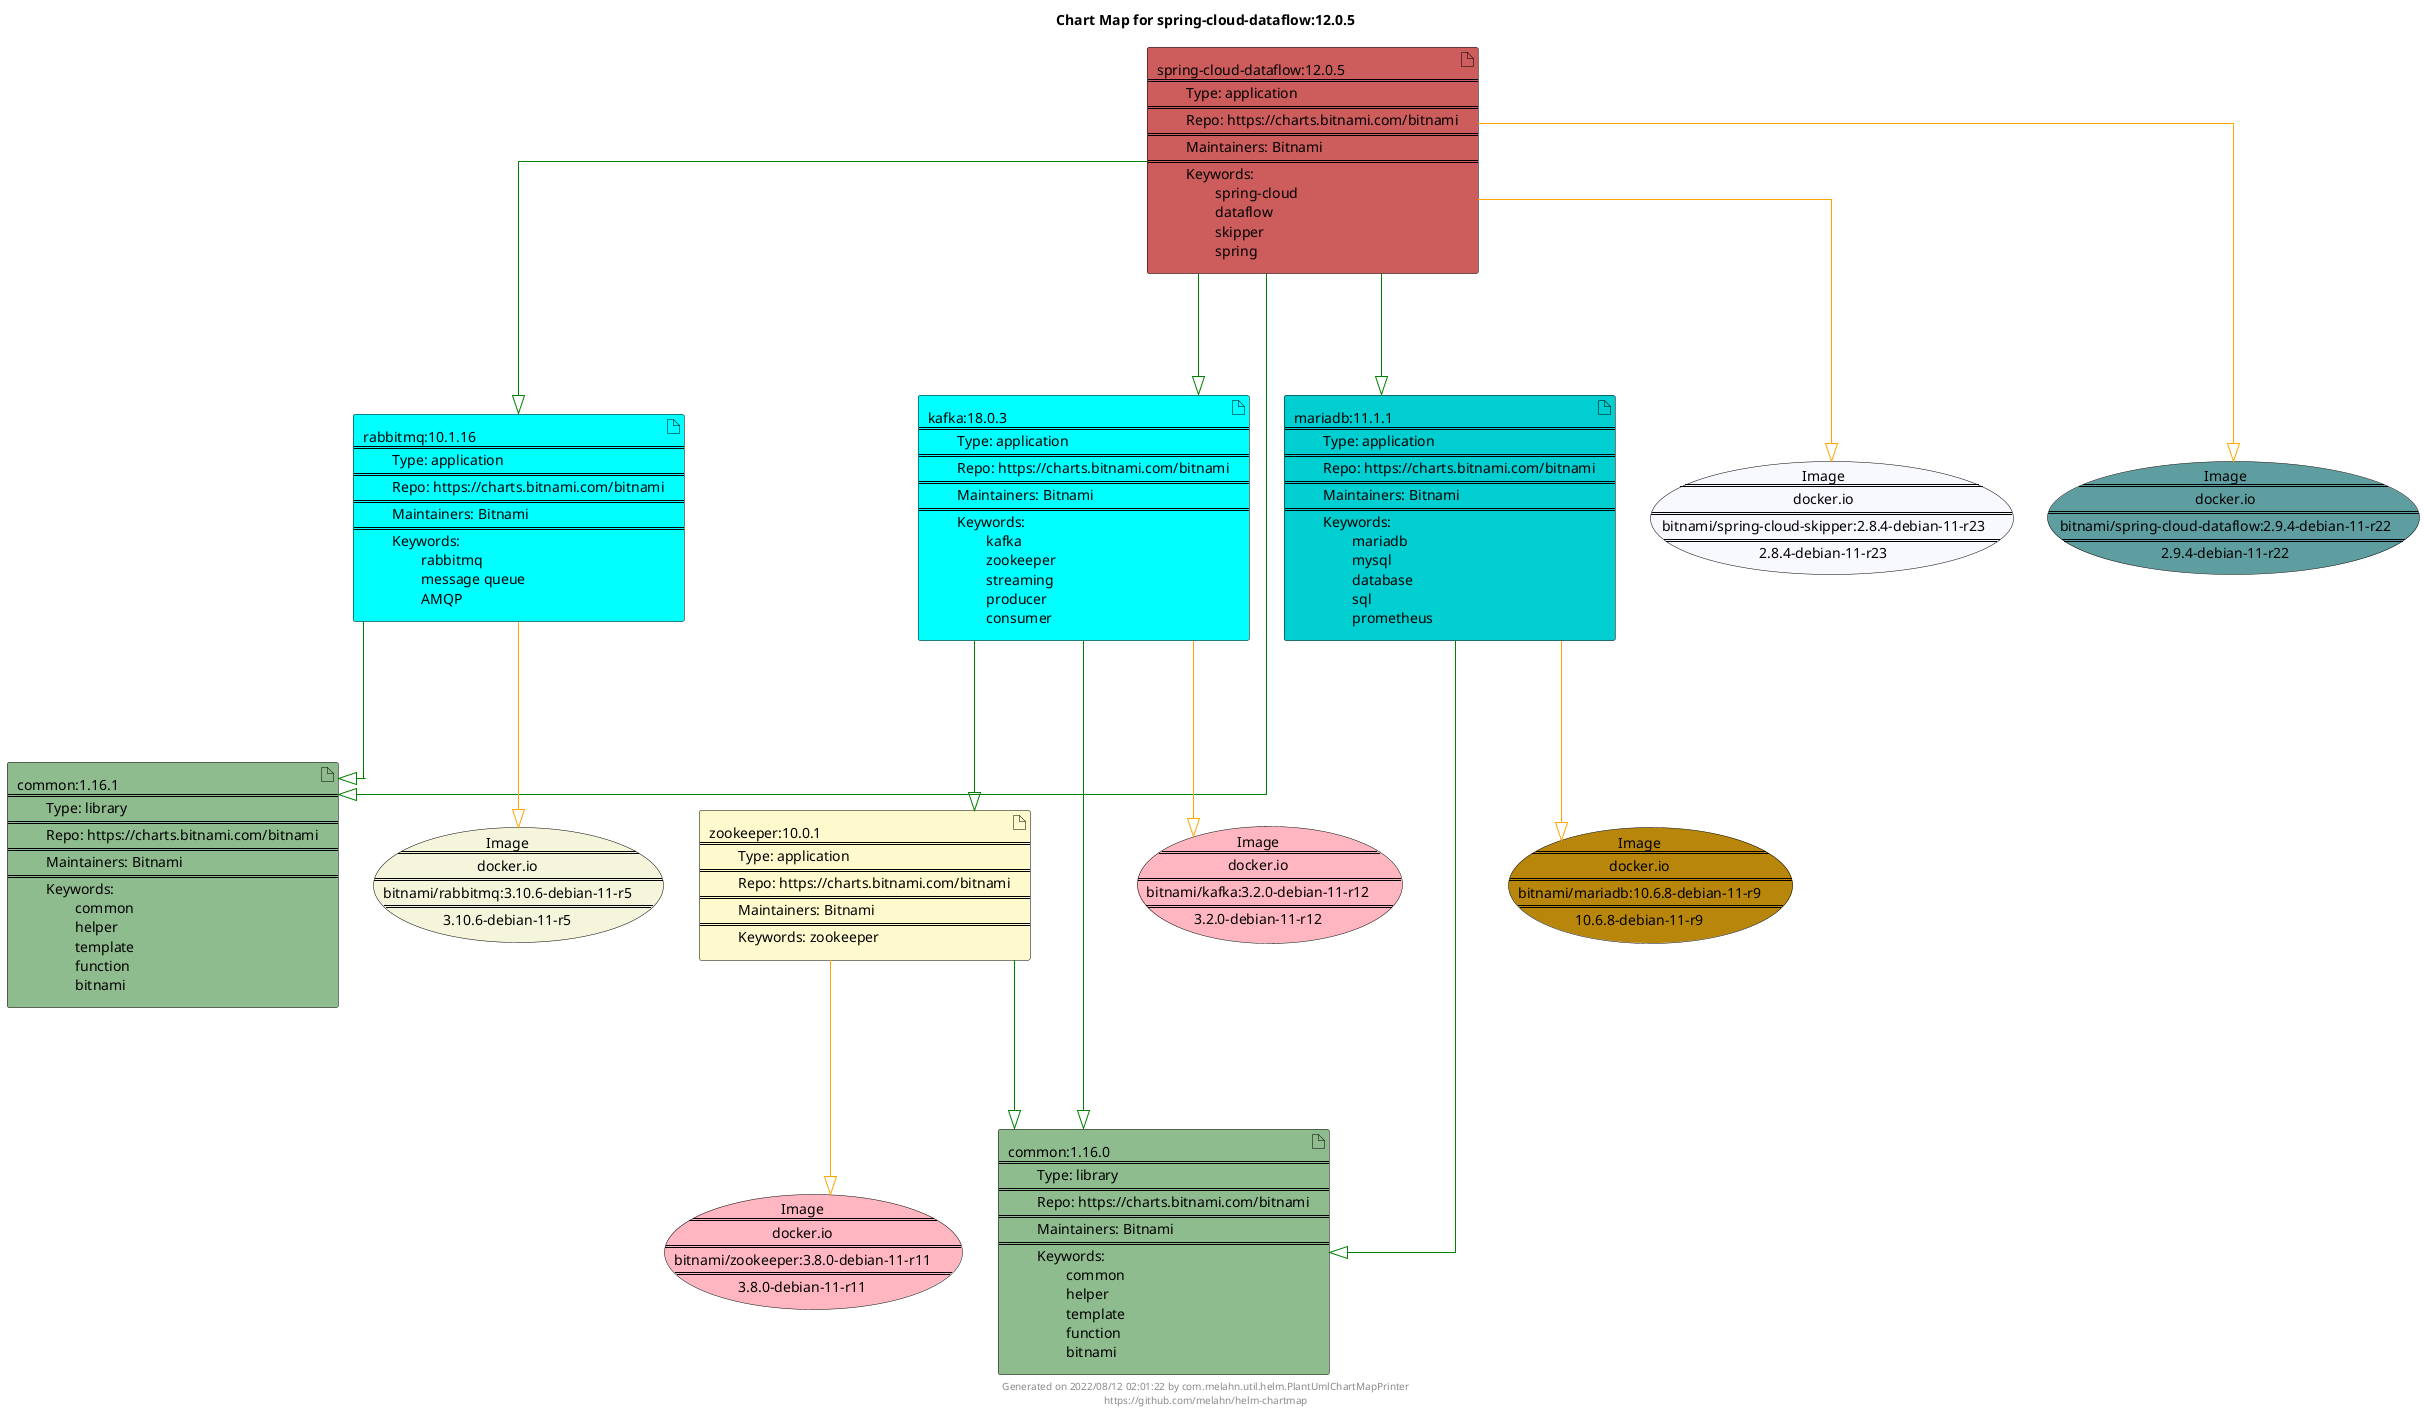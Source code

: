 @startuml
skinparam linetype ortho
skinparam backgroundColor white
skinparam usecaseBorderColor black
skinparam usecaseArrowColor LightSlateGray
skinparam artifactBorderColor black
skinparam artifactArrowColor LightSlateGray

title Chart Map for spring-cloud-dataflow:12.0.5

'There are 7 referenced Helm Charts
artifact "common:1.16.1\n====\n\tType: library\n====\n\tRepo: https://charts.bitnami.com/bitnami\n====\n\tMaintainers: Bitnami\n====\n\tKeywords: \n\t\tcommon\n\t\thelper\n\t\ttemplate\n\t\tfunction\n\t\tbitnami" as common_1_16_1 #DarkSeaGreen
artifact "kafka:18.0.3\n====\n\tType: application\n====\n\tRepo: https://charts.bitnami.com/bitnami\n====\n\tMaintainers: Bitnami\n====\n\tKeywords: \n\t\tkafka\n\t\tzookeeper\n\t\tstreaming\n\t\tproducer\n\t\tconsumer" as kafka_18_0_3 #Aqua
artifact "spring-cloud-dataflow:12.0.5\n====\n\tType: application\n====\n\tRepo: https://charts.bitnami.com/bitnami\n====\n\tMaintainers: Bitnami\n====\n\tKeywords: \n\t\tspring-cloud\n\t\tdataflow\n\t\tskipper\n\t\tspring" as spring_cloud_dataflow_12_0_5 #IndianRed
artifact "common:1.16.0\n====\n\tType: library\n====\n\tRepo: https://charts.bitnami.com/bitnami\n====\n\tMaintainers: Bitnami\n====\n\tKeywords: \n\t\tcommon\n\t\thelper\n\t\ttemplate\n\t\tfunction\n\t\tbitnami" as common_1_16_0 #DarkSeaGreen
artifact "rabbitmq:10.1.16\n====\n\tType: application\n====\n\tRepo: https://charts.bitnami.com/bitnami\n====\n\tMaintainers: Bitnami\n====\n\tKeywords: \n\t\trabbitmq\n\t\tmessage queue\n\t\tAMQP" as rabbitmq_10_1_16 #Aqua
artifact "mariadb:11.1.1\n====\n\tType: application\n====\n\tRepo: https://charts.bitnami.com/bitnami\n====\n\tMaintainers: Bitnami\n====\n\tKeywords: \n\t\tmariadb\n\t\tmysql\n\t\tdatabase\n\t\tsql\n\t\tprometheus" as mariadb_11_1_1 #DarkTurquoise
artifact "zookeeper:10.0.1\n====\n\tType: application\n====\n\tRepo: https://charts.bitnami.com/bitnami\n====\n\tMaintainers: Bitnami\n====\n\tKeywords: zookeeper" as zookeeper_10_0_1 #LemonChiffon

'There are 6 referenced Docker Images
usecase "Image\n====\ndocker.io\n====\nbitnami/kafka:3.2.0-debian-11-r12\n====\n3.2.0-debian-11-r12" as docker_io_bitnami_kafka_3_2_0_debian_11_r12 #LightPink
usecase "Image\n====\ndocker.io\n====\nbitnami/zookeeper:3.8.0-debian-11-r11\n====\n3.8.0-debian-11-r11" as docker_io_bitnami_zookeeper_3_8_0_debian_11_r11 #LightPink
usecase "Image\n====\ndocker.io\n====\nbitnami/spring-cloud-skipper:2.8.4-debian-11-r23\n====\n2.8.4-debian-11-r23" as docker_io_bitnami_spring_cloud_skipper_2_8_4_debian_11_r23 #GhostWhite
usecase "Image\n====\ndocker.io\n====\nbitnami/spring-cloud-dataflow:2.9.4-debian-11-r22\n====\n2.9.4-debian-11-r22" as docker_io_bitnami_spring_cloud_dataflow_2_9_4_debian_11_r22 #CadetBlue
usecase "Image\n====\ndocker.io\n====\nbitnami/mariadb:10.6.8-debian-11-r9\n====\n10.6.8-debian-11-r9" as docker_io_bitnami_mariadb_10_6_8_debian_11_r9 #DarkGoldenRod
usecase "Image\n====\ndocker.io\n====\nbitnami/rabbitmq:3.10.6-debian-11-r5\n====\n3.10.6-debian-11-r5" as docker_io_bitnami_rabbitmq_3_10_6_debian_11_r5 #Beige

'Chart Dependencies
spring_cloud_dataflow_12_0_5--[#green]-|>mariadb_11_1_1
mariadb_11_1_1--[#green]-|>common_1_16_0
spring_cloud_dataflow_12_0_5--[#green]-|>kafka_18_0_3
kafka_18_0_3--[#green]-|>zookeeper_10_0_1
zookeeper_10_0_1--[#green]-|>common_1_16_0
kafka_18_0_3--[#green]-|>common_1_16_0
spring_cloud_dataflow_12_0_5--[#green]-|>common_1_16_1
spring_cloud_dataflow_12_0_5--[#green]-|>rabbitmq_10_1_16
rabbitmq_10_1_16--[#green]-|>common_1_16_1
kafka_18_0_3--[#orange]-|>docker_io_bitnami_kafka_3_2_0_debian_11_r12
spring_cloud_dataflow_12_0_5--[#orange]-|>docker_io_bitnami_spring_cloud_dataflow_2_9_4_debian_11_r22
spring_cloud_dataflow_12_0_5--[#orange]-|>docker_io_bitnami_spring_cloud_skipper_2_8_4_debian_11_r23
rabbitmq_10_1_16--[#orange]-|>docker_io_bitnami_rabbitmq_3_10_6_debian_11_r5
mariadb_11_1_1--[#orange]-|>docker_io_bitnami_mariadb_10_6_8_debian_11_r9
zookeeper_10_0_1--[#orange]-|>docker_io_bitnami_zookeeper_3_8_0_debian_11_r11

center footer Generated on 2022/08/12 02:01:22 by com.melahn.util.helm.PlantUmlChartMapPrinter\nhttps://github.com/melahn/helm-chartmap
@enduml
